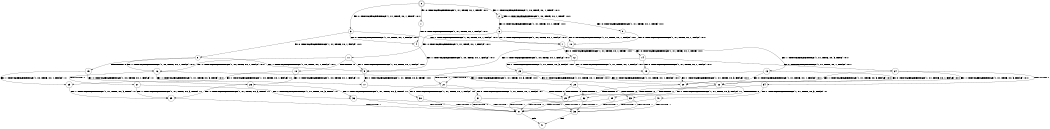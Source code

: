 digraph BCG {
size = "7, 10.5";
center = TRUE;
node [shape = circle];
0 [peripheries = 2];
0 -> 1 [label = "EX !0 !ATOMIC_EXCH_BRANCH (1, +1, TRUE, +0, 1, TRUE) !:0:1:"];
0 -> 2 [label = "EX !1 !ATOMIC_EXCH_BRANCH (1, +0, TRUE, +0, 1, TRUE) !:0:1:"];
0 -> 3 [label = "EX !0 !ATOMIC_EXCH_BRANCH (1, +1, TRUE, +0, 1, TRUE) !:0:1:"];
1 -> 4 [label = "EX !0 !ATOMIC_EXCH_BRANCH (1, +1, TRUE, +0, 1, FALSE) !:0:1:"];
2 -> 5 [label = "EX !0 !ATOMIC_EXCH_BRANCH (1, +1, TRUE, +0, 1, TRUE) !:0:1:"];
2 -> 6 [label = "EX !0 !ATOMIC_EXCH_BRANCH (1, +1, TRUE, +0, 1, TRUE) !:0:1:"];
2 -> 2 [label = "EX !1 !ATOMIC_EXCH_BRANCH (1, +0, TRUE, +0, 1, TRUE) !:0:1:"];
3 -> 4 [label = "EX !0 !ATOMIC_EXCH_BRANCH (1, +1, TRUE, +0, 1, FALSE) !:0:1:"];
3 -> 7 [label = "EX !1 !ATOMIC_EXCH_BRANCH (1, +0, TRUE, +0, 1, FALSE) !:0:1:"];
3 -> 8 [label = "EX !0 !ATOMIC_EXCH_BRANCH (1, +1, TRUE, +0, 1, FALSE) !:0:1:"];
4 -> 9 [label = "EX !1 !ATOMIC_EXCH_BRANCH (1, +0, TRUE, +0, 1, FALSE) !:0:1:"];
5 -> 10 [label = "EX !0 !ATOMIC_EXCH_BRANCH (1, +1, TRUE, +0, 1, FALSE) !:0:1:"];
6 -> 10 [label = "EX !0 !ATOMIC_EXCH_BRANCH (1, +1, TRUE, +0, 1, FALSE) !:0:1:"];
6 -> 7 [label = "EX !1 !ATOMIC_EXCH_BRANCH (1, +0, TRUE, +0, 1, FALSE) !:0:1:"];
6 -> 11 [label = "EX !0 !ATOMIC_EXCH_BRANCH (1, +1, TRUE, +0, 1, FALSE) !:0:1:"];
7 -> 12 [label = "EX !0 !ATOMIC_EXCH_BRANCH (1, +1, TRUE, +0, 1, TRUE) !:0:1:"];
7 -> 13 [label = "EX !1 !ATOMIC_EXCH_BRANCH (1, +1, TRUE, +0, 3, TRUE) !:0:1:"];
7 -> 14 [label = "EX !0 !ATOMIC_EXCH_BRANCH (1, +1, TRUE, +0, 1, TRUE) !:0:1:"];
8 -> 9 [label = "EX !1 !ATOMIC_EXCH_BRANCH (1, +0, TRUE, +0, 1, FALSE) !:0:1:"];
8 -> 15 [label = "TERMINATE !0"];
8 -> 16 [label = "EX !1 !ATOMIC_EXCH_BRANCH (1, +0, TRUE, +0, 1, FALSE) !:0:1:"];
9 -> 17 [label = "EX !1 !ATOMIC_EXCH_BRANCH (1, +1, TRUE, +0, 3, TRUE) !:0:1:"];
10 -> 9 [label = "EX !1 !ATOMIC_EXCH_BRANCH (1, +0, TRUE, +0, 1, FALSE) !:0:1:"];
11 -> 9 [label = "EX !1 !ATOMIC_EXCH_BRANCH (1, +0, TRUE, +0, 1, FALSE) !:0:1:"];
11 -> 18 [label = "TERMINATE !0"];
11 -> 16 [label = "EX !1 !ATOMIC_EXCH_BRANCH (1, +0, TRUE, +0, 1, FALSE) !:0:1:"];
12 -> 19 [label = "EX !0 !ATOMIC_EXCH_BRANCH (1, +1, TRUE, +0, 1, FALSE) !:0:1:"];
13 -> 20 [label = "EX !0 !ATOMIC_EXCH_BRANCH (1, +1, TRUE, +0, 1, FALSE) !:0:1:"];
13 -> 21 [label = "TERMINATE !1"];
13 -> 22 [label = "EX !0 !ATOMIC_EXCH_BRANCH (1, +1, TRUE, +0, 1, FALSE) !:0:1:"];
14 -> 19 [label = "EX !0 !ATOMIC_EXCH_BRANCH (1, +1, TRUE, +0, 1, FALSE) !:0:1:"];
14 -> 23 [label = "EX !1 !ATOMIC_EXCH_BRANCH (1, +1, TRUE, +0, 3, FALSE) !:0:1:"];
14 -> 24 [label = "EX !0 !ATOMIC_EXCH_BRANCH (1, +1, TRUE, +0, 1, FALSE) !:0:1:"];
15 -> 25 [label = "EX !1 !ATOMIC_EXCH_BRANCH (1, +0, TRUE, +0, 1, FALSE) !:1:"];
15 -> 26 [label = "EX !1 !ATOMIC_EXCH_BRANCH (1, +0, TRUE, +0, 1, FALSE) !:1:"];
16 -> 17 [label = "EX !1 !ATOMIC_EXCH_BRANCH (1, +1, TRUE, +0, 3, TRUE) !:0:1:"];
16 -> 27 [label = "TERMINATE !0"];
16 -> 28 [label = "EX !1 !ATOMIC_EXCH_BRANCH (1, +1, TRUE, +0, 3, TRUE) !:0:1:"];
17 -> 29 [label = "TERMINATE !0"];
18 -> 25 [label = "EX !1 !ATOMIC_EXCH_BRANCH (1, +0, TRUE, +0, 1, FALSE) !:1:"];
18 -> 26 [label = "EX !1 !ATOMIC_EXCH_BRANCH (1, +0, TRUE, +0, 1, FALSE) !:1:"];
19 -> 20 [label = "EX !1 !ATOMIC_EXCH_BRANCH (1, +1, TRUE, +0, 3, FALSE) !:0:1:"];
20 -> 29 [label = "TERMINATE !0"];
21 -> 30 [label = "EX !0 !ATOMIC_EXCH_BRANCH (1, +1, TRUE, +0, 1, FALSE) !:0:"];
21 -> 31 [label = "EX !0 !ATOMIC_EXCH_BRANCH (1, +1, TRUE, +0, 1, FALSE) !:0:"];
22 -> 29 [label = "TERMINATE !0"];
22 -> 32 [label = "TERMINATE !1"];
22 -> 33 [label = "TERMINATE !0"];
23 -> 20 [label = "EX !0 !ATOMIC_EXCH_BRANCH (1, +1, TRUE, +0, 1, FALSE) !:0:1:"];
23 -> 21 [label = "TERMINATE !1"];
23 -> 22 [label = "EX !0 !ATOMIC_EXCH_BRANCH (1, +1, TRUE, +0, 1, FALSE) !:0:1:"];
24 -> 20 [label = "EX !1 !ATOMIC_EXCH_BRANCH (1, +1, TRUE, +0, 3, FALSE) !:0:1:"];
24 -> 34 [label = "TERMINATE !0"];
24 -> 22 [label = "EX !1 !ATOMIC_EXCH_BRANCH (1, +1, TRUE, +0, 3, FALSE) !:0:1:"];
25 -> 35 [label = "EX !1 !ATOMIC_EXCH_BRANCH (1, +1, TRUE, +0, 3, TRUE) !:1:"];
26 -> 35 [label = "EX !1 !ATOMIC_EXCH_BRANCH (1, +1, TRUE, +0, 3, TRUE) !:1:"];
26 -> 36 [label = "EX !1 !ATOMIC_EXCH_BRANCH (1, +1, TRUE, +0, 3, TRUE) !:1:"];
27 -> 35 [label = "EX !1 !ATOMIC_EXCH_BRANCH (1, +1, TRUE, +0, 3, TRUE) !:1:"];
27 -> 36 [label = "EX !1 !ATOMIC_EXCH_BRANCH (1, +1, TRUE, +0, 3, TRUE) !:1:"];
28 -> 29 [label = "TERMINATE !0"];
28 -> 32 [label = "TERMINATE !1"];
28 -> 33 [label = "TERMINATE !0"];
29 -> 37 [label = "TERMINATE !1"];
30 -> 37 [label = "TERMINATE !0"];
31 -> 37 [label = "TERMINATE !0"];
31 -> 38 [label = "TERMINATE !0"];
32 -> 37 [label = "TERMINATE !0"];
32 -> 38 [label = "TERMINATE !0"];
33 -> 37 [label = "TERMINATE !1"];
33 -> 38 [label = "TERMINATE !1"];
34 -> 39 [label = "EX !1 !ATOMIC_EXCH_BRANCH (1, +1, TRUE, +0, 3, FALSE) !:1:"];
34 -> 40 [label = "EX !1 !ATOMIC_EXCH_BRANCH (1, +1, TRUE, +0, 3, FALSE) !:1:"];
35 -> 37 [label = "TERMINATE !1"];
36 -> 37 [label = "TERMINATE !1"];
36 -> 38 [label = "TERMINATE !1"];
37 -> 41 [label = "exit"];
38 -> 41 [label = "exit"];
39 -> 37 [label = "TERMINATE !1"];
40 -> 37 [label = "TERMINATE !1"];
40 -> 38 [label = "TERMINATE !1"];
}
